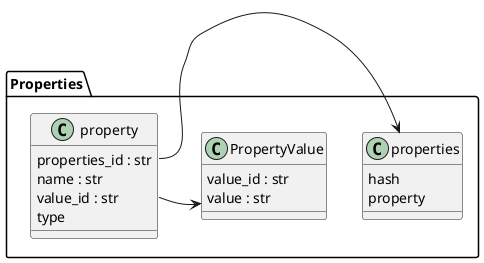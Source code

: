 @startuml vuln-db-properties

package Properties {

    Class properties {
        hash
        property
    }

    Class property {
        properties_id : str
        name : str
        value_id : str
        type
    }

    property::properties_id -> properties

    class PropertyValue {
        value_id : str
        value : str
    }

    property::value_id -> PropertyValue
}

@enduml